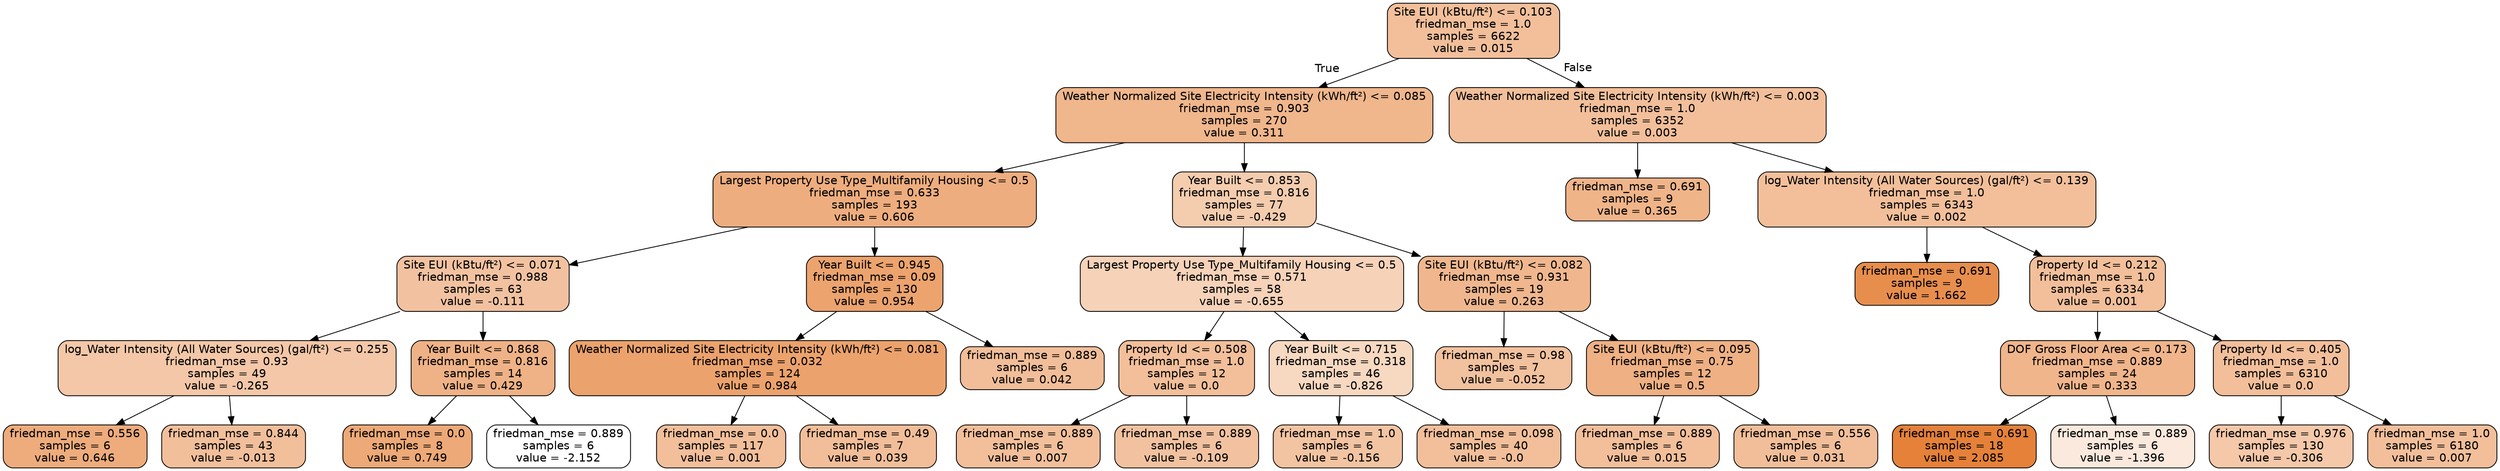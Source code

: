 digraph Tree {
node [shape=box, style="filled, rounded", color="black", fontname=helvetica] ;
edge [fontname=helvetica] ;
0 [label="Site EUI (kBtu/ft²) <= 0.103\nfriedman_mse = 1.0\nsamples = 6622\nvalue = 0.015", fillcolor="#f2bf9a"] ;
1 [label="Weather Normalized Site Electricity Intensity (kWh/ft²) <= 0.085\nfriedman_mse = 0.903\nsamples = 270\nvalue = 0.311", fillcolor="#f0b68c"] ;
0 -> 1 [labeldistance=2.5, labelangle=45, headlabel="True"] ;
2 [label="Largest Property Use Type_Multifamily Housing <= 0.5\nfriedman_mse = 0.633\nsamples = 193\nvalue = 0.606", fillcolor="#eead7e"] ;
1 -> 2 ;
3 [label="Site EUI (kBtu/ft²) <= 0.071\nfriedman_mse = 0.988\nsamples = 63\nvalue = -0.111", fillcolor="#f2c2a0"] ;
2 -> 3 ;
4 [label="log_Water Intensity (All Water Sources) (gal/ft²) <= 0.255\nfriedman_mse = 0.93\nsamples = 49\nvalue = -0.265", fillcolor="#f3c7a7"] ;
3 -> 4 ;
5 [label="friedman_mse = 0.556\nsamples = 6\nvalue = 0.646", fillcolor="#eeac7c"] ;
4 -> 5 ;
6 [label="friedman_mse = 0.844\nsamples = 43\nvalue = -0.013", fillcolor="#f2bf9b"] ;
4 -> 6 ;
7 [label="Year Built <= 0.868\nfriedman_mse = 0.816\nsamples = 14\nvalue = 0.429", fillcolor="#efb286"] ;
3 -> 7 ;
8 [label="friedman_mse = 0.0\nsamples = 8\nvalue = 0.749", fillcolor="#eda977"] ;
7 -> 8 ;
9 [label="friedman_mse = 0.889\nsamples = 6\nvalue = -2.152", fillcolor="#ffffff"] ;
7 -> 9 ;
10 [label="Year Built <= 0.945\nfriedman_mse = 0.09\nsamples = 130\nvalue = 0.954", fillcolor="#eca36e"] ;
2 -> 10 ;
11 [label="Weather Normalized Site Electricity Intensity (kWh/ft²) <= 0.081\nfriedman_mse = 0.032\nsamples = 124\nvalue = 0.984", fillcolor="#eca26c"] ;
10 -> 11 ;
12 [label="friedman_mse = 0.0\nsamples = 117\nvalue = 0.001", fillcolor="#f2bf9a"] ;
11 -> 12 ;
13 [label="friedman_mse = 0.49\nsamples = 7\nvalue = 0.039", fillcolor="#f2be99"] ;
11 -> 13 ;
14 [label="friedman_mse = 0.889\nsamples = 6\nvalue = 0.042", fillcolor="#f2be99"] ;
10 -> 14 ;
15 [label="Year Built <= 0.853\nfriedman_mse = 0.816\nsamples = 77\nvalue = -0.429", fillcolor="#f4ccae"] ;
1 -> 15 ;
16 [label="Largest Property Use Type_Multifamily Housing <= 0.5\nfriedman_mse = 0.571\nsamples = 58\nvalue = -0.655", fillcolor="#f6d2b9"] ;
15 -> 16 ;
17 [label="Property Id <= 0.508\nfriedman_mse = 1.0\nsamples = 12\nvalue = 0.0", fillcolor="#f2bf9a"] ;
16 -> 17 ;
18 [label="friedman_mse = 0.889\nsamples = 6\nvalue = 0.007", fillcolor="#f2bf9a"] ;
17 -> 18 ;
19 [label="friedman_mse = 0.889\nsamples = 6\nvalue = -0.109", fillcolor="#f2c2a0"] ;
17 -> 19 ;
20 [label="Year Built <= 0.715\nfriedman_mse = 0.318\nsamples = 46\nvalue = -0.826", fillcolor="#f7d8c1"] ;
16 -> 20 ;
21 [label="friedman_mse = 1.0\nsamples = 6\nvalue = -0.156", fillcolor="#f3c4a2"] ;
20 -> 21 ;
22 [label="friedman_mse = 0.098\nsamples = 40\nvalue = -0.0", fillcolor="#f2bf9a"] ;
20 -> 22 ;
23 [label="Site EUI (kBtu/ft²) <= 0.082\nfriedman_mse = 0.931\nsamples = 19\nvalue = 0.263", fillcolor="#f0b78e"] ;
15 -> 23 ;
24 [label="friedman_mse = 0.98\nsamples = 7\nvalue = -0.052", fillcolor="#f2c19d"] ;
23 -> 24 ;
25 [label="Site EUI (kBtu/ft²) <= 0.095\nfriedman_mse = 0.75\nsamples = 12\nvalue = 0.5", fillcolor="#efb083"] ;
23 -> 25 ;
26 [label="friedman_mse = 0.889\nsamples = 6\nvalue = 0.015", fillcolor="#f2bf9a"] ;
25 -> 26 ;
27 [label="friedman_mse = 0.556\nsamples = 6\nvalue = 0.031", fillcolor="#f2be99"] ;
25 -> 27 ;
28 [label="Weather Normalized Site Electricity Intensity (kWh/ft²) <= 0.003\nfriedman_mse = 1.0\nsamples = 6352\nvalue = 0.003", fillcolor="#f2bf9a"] ;
0 -> 28 [labeldistance=2.5, labelangle=-45, headlabel="False"] ;
29 [label="friedman_mse = 0.691\nsamples = 9\nvalue = 0.365", fillcolor="#f0b489"] ;
28 -> 29 ;
30 [label="log_Water Intensity (All Water Sources) (gal/ft²) <= 0.139\nfriedman_mse = 1.0\nsamples = 6343\nvalue = 0.002", fillcolor="#f2bf9a"] ;
28 -> 30 ;
31 [label="friedman_mse = 0.691\nsamples = 9\nvalue = 1.662", fillcolor="#e88e4d"] ;
30 -> 31 ;
32 [label="Property Id <= 0.212\nfriedman_mse = 1.0\nsamples = 6334\nvalue = 0.001", fillcolor="#f2bf9a"] ;
30 -> 32 ;
33 [label="DOF Gross Floor Area <= 0.173\nfriedman_mse = 0.889\nsamples = 24\nvalue = 0.333", fillcolor="#f0b58b"] ;
32 -> 33 ;
34 [label="friedman_mse = 0.691\nsamples = 18\nvalue = 2.085", fillcolor="#e58139"] ;
33 -> 34 ;
35 [label="friedman_mse = 0.889\nsamples = 6\nvalue = -1.396", fillcolor="#fae9dc"] ;
33 -> 35 ;
36 [label="Property Id <= 0.405\nfriedman_mse = 1.0\nsamples = 6310\nvalue = 0.0", fillcolor="#f2bf9a"] ;
32 -> 36 ;
37 [label="friedman_mse = 0.976\nsamples = 130\nvalue = -0.306", fillcolor="#f4c8a9"] ;
36 -> 37 ;
38 [label="friedman_mse = 1.0\nsamples = 6180\nvalue = 0.007", fillcolor="#f2bf9a"] ;
36 -> 38 ;
}